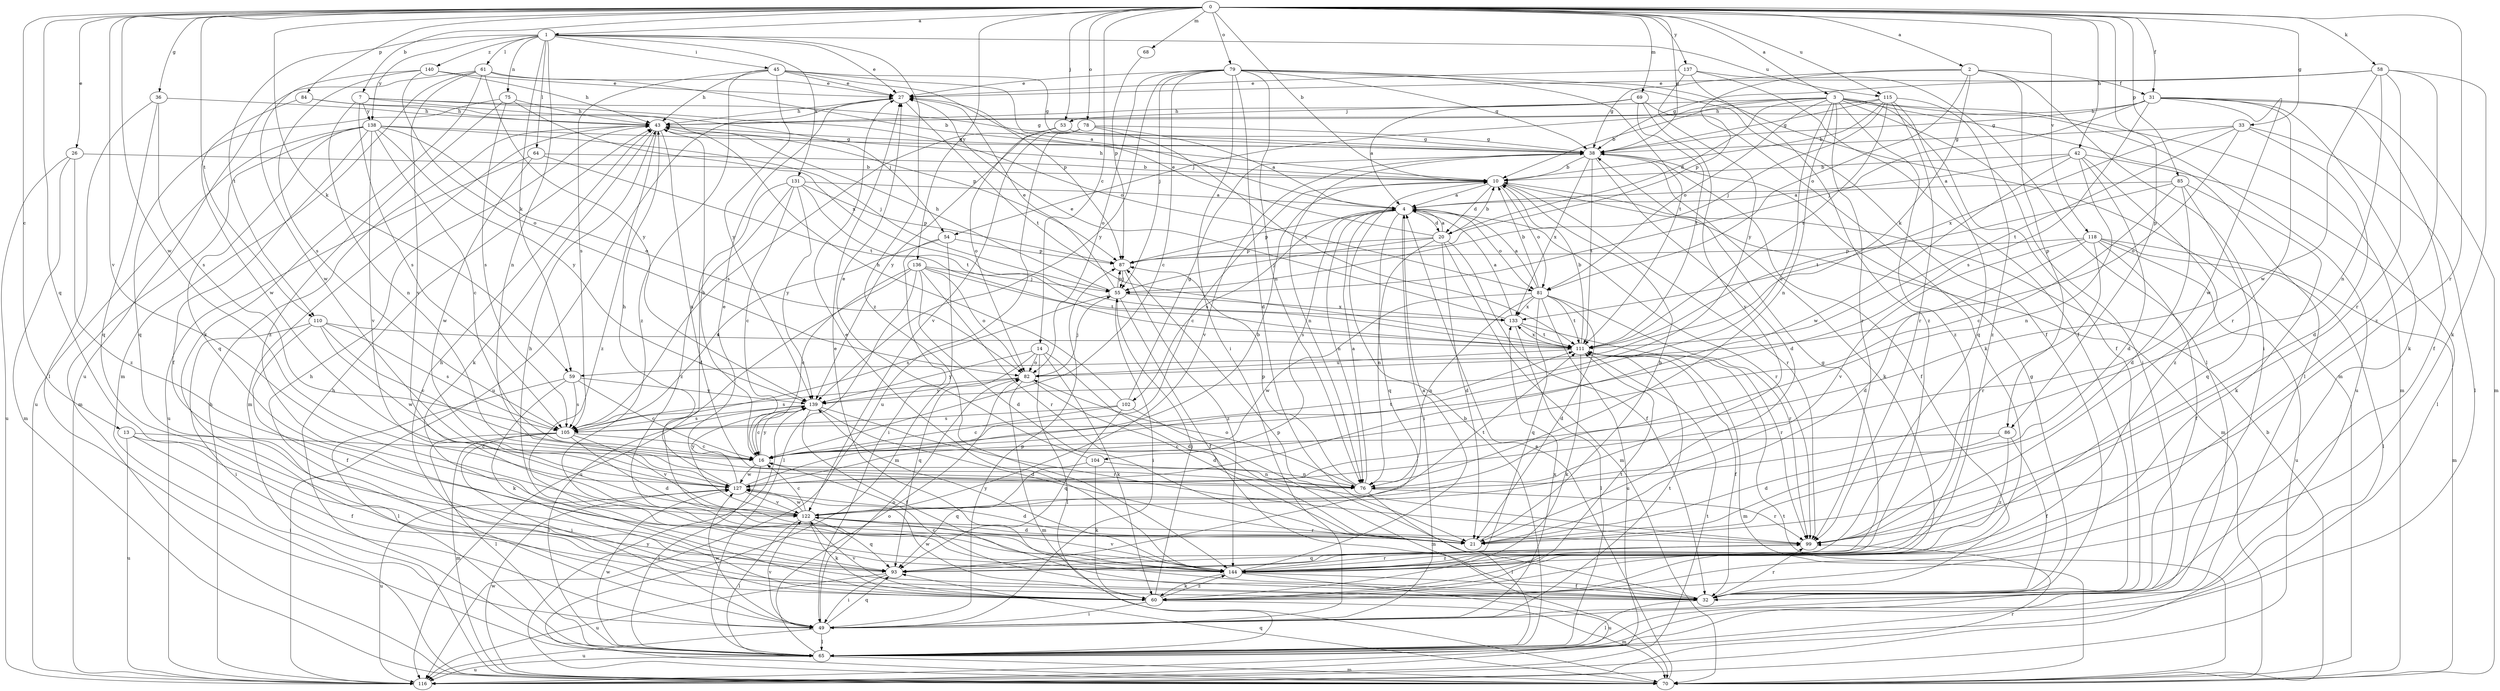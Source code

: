 strict digraph  {
0;
1;
2;
3;
4;
7;
10;
13;
14;
16;
20;
21;
26;
27;
31;
32;
33;
36;
38;
42;
43;
45;
49;
53;
54;
55;
58;
59;
60;
61;
64;
65;
68;
69;
70;
75;
76;
78;
79;
81;
82;
84;
85;
86;
87;
93;
99;
102;
104;
105;
110;
111;
115;
116;
118;
122;
127;
131;
133;
136;
137;
138;
139;
140;
144;
0 -> 1  [label=a];
0 -> 2  [label=a];
0 -> 3  [label=a];
0 -> 7  [label=b];
0 -> 10  [label=b];
0 -> 13  [label=c];
0 -> 14  [label=c];
0 -> 26  [label=e];
0 -> 31  [label=f];
0 -> 33  [label=g];
0 -> 36  [label=g];
0 -> 38  [label=g];
0 -> 42  [label=h];
0 -> 53  [label=j];
0 -> 58  [label=k];
0 -> 59  [label=k];
0 -> 68  [label=m];
0 -> 69  [label=m];
0 -> 78  [label=o];
0 -> 79  [label=o];
0 -> 84  [label=p];
0 -> 85  [label=p];
0 -> 86  [label=p];
0 -> 93  [label=q];
0 -> 99  [label=r];
0 -> 110  [label=t];
0 -> 115  [label=u];
0 -> 118  [label=v];
0 -> 122  [label=v];
0 -> 127  [label=w];
0 -> 136  [label=y];
0 -> 137  [label=y];
1 -> 27  [label=e];
1 -> 45  [label=i];
1 -> 59  [label=k];
1 -> 61  [label=l];
1 -> 64  [label=l];
1 -> 75  [label=n];
1 -> 76  [label=n];
1 -> 110  [label=t];
1 -> 115  [label=u];
1 -> 131  [label=x];
1 -> 138  [label=y];
1 -> 140  [label=z];
1 -> 144  [label=z];
2 -> 31  [label=f];
2 -> 38  [label=g];
2 -> 49  [label=i];
2 -> 59  [label=k];
2 -> 81  [label=o];
2 -> 86  [label=p];
2 -> 87  [label=p];
3 -> 10  [label=b];
3 -> 16  [label=c];
3 -> 20  [label=d];
3 -> 32  [label=f];
3 -> 49  [label=i];
3 -> 53  [label=j];
3 -> 54  [label=j];
3 -> 65  [label=l];
3 -> 70  [label=m];
3 -> 76  [label=n];
3 -> 81  [label=o];
3 -> 99  [label=r];
3 -> 116  [label=u];
3 -> 144  [label=z];
4 -> 20  [label=d];
4 -> 49  [label=i];
4 -> 76  [label=n];
4 -> 81  [label=o];
4 -> 87  [label=p];
4 -> 93  [label=q];
4 -> 99  [label=r];
4 -> 102  [label=s];
4 -> 104  [label=s];
7 -> 38  [label=g];
7 -> 54  [label=j];
7 -> 76  [label=n];
7 -> 81  [label=o];
7 -> 105  [label=s];
7 -> 138  [label=y];
10 -> 4  [label=a];
10 -> 16  [label=c];
10 -> 20  [label=d];
10 -> 43  [label=h];
10 -> 70  [label=m];
10 -> 81  [label=o];
10 -> 99  [label=r];
13 -> 16  [label=c];
13 -> 32  [label=f];
13 -> 49  [label=i];
13 -> 116  [label=u];
14 -> 21  [label=d];
14 -> 60  [label=k];
14 -> 65  [label=l];
14 -> 82  [label=o];
14 -> 93  [label=q];
14 -> 139  [label=y];
16 -> 43  [label=h];
16 -> 65  [label=l];
16 -> 76  [label=n];
16 -> 111  [label=t];
16 -> 127  [label=w];
16 -> 139  [label=y];
20 -> 4  [label=a];
20 -> 10  [label=b];
20 -> 21  [label=d];
20 -> 27  [label=e];
20 -> 32  [label=f];
20 -> 55  [label=j];
20 -> 70  [label=m];
20 -> 76  [label=n];
20 -> 87  [label=p];
21 -> 10  [label=b];
26 -> 10  [label=b];
26 -> 70  [label=m];
26 -> 116  [label=u];
26 -> 144  [label=z];
27 -> 43  [label=h];
27 -> 111  [label=t];
27 -> 116  [label=u];
31 -> 32  [label=f];
31 -> 38  [label=g];
31 -> 43  [label=h];
31 -> 55  [label=j];
31 -> 60  [label=k];
31 -> 70  [label=m];
31 -> 99  [label=r];
31 -> 105  [label=s];
31 -> 127  [label=w];
32 -> 16  [label=c];
32 -> 27  [label=e];
32 -> 38  [label=g];
32 -> 65  [label=l];
32 -> 87  [label=p];
32 -> 99  [label=r];
33 -> 21  [label=d];
33 -> 38  [label=g];
33 -> 65  [label=l];
33 -> 82  [label=o];
33 -> 111  [label=t];
33 -> 133  [label=x];
36 -> 43  [label=h];
36 -> 65  [label=l];
36 -> 93  [label=q];
36 -> 105  [label=s];
38 -> 10  [label=b];
38 -> 21  [label=d];
38 -> 32  [label=f];
38 -> 60  [label=k];
38 -> 76  [label=n];
38 -> 111  [label=t];
38 -> 122  [label=v];
38 -> 133  [label=x];
42 -> 4  [label=a];
42 -> 10  [label=b];
42 -> 21  [label=d];
42 -> 65  [label=l];
42 -> 76  [label=n];
42 -> 127  [label=w];
42 -> 144  [label=z];
43 -> 38  [label=g];
43 -> 60  [label=k];
43 -> 70  [label=m];
43 -> 76  [label=n];
43 -> 144  [label=z];
45 -> 4  [label=a];
45 -> 27  [label=e];
45 -> 38  [label=g];
45 -> 43  [label=h];
45 -> 87  [label=p];
45 -> 105  [label=s];
45 -> 139  [label=y];
45 -> 144  [label=z];
49 -> 43  [label=h];
49 -> 65  [label=l];
49 -> 82  [label=o];
49 -> 87  [label=p];
49 -> 93  [label=q];
49 -> 111  [label=t];
49 -> 116  [label=u];
49 -> 122  [label=v];
49 -> 127  [label=w];
49 -> 133  [label=x];
53 -> 38  [label=g];
53 -> 82  [label=o];
53 -> 105  [label=s];
54 -> 49  [label=i];
54 -> 70  [label=m];
54 -> 87  [label=p];
54 -> 105  [label=s];
55 -> 27  [label=e];
55 -> 32  [label=f];
55 -> 43  [label=h];
55 -> 49  [label=i];
55 -> 87  [label=p];
55 -> 105  [label=s];
55 -> 133  [label=x];
58 -> 27  [label=e];
58 -> 38  [label=g];
58 -> 60  [label=k];
58 -> 76  [label=n];
58 -> 99  [label=r];
58 -> 127  [label=w];
58 -> 144  [label=z];
59 -> 16  [label=c];
59 -> 60  [label=k];
59 -> 65  [label=l];
59 -> 105  [label=s];
59 -> 139  [label=y];
60 -> 43  [label=h];
60 -> 49  [label=i];
60 -> 55  [label=j];
60 -> 70  [label=m];
60 -> 111  [label=t];
60 -> 122  [label=v];
60 -> 127  [label=w];
60 -> 144  [label=z];
61 -> 10  [label=b];
61 -> 27  [label=e];
61 -> 60  [label=k];
61 -> 70  [label=m];
61 -> 116  [label=u];
61 -> 122  [label=v];
61 -> 139  [label=y];
64 -> 10  [label=b];
64 -> 111  [label=t];
64 -> 116  [label=u];
64 -> 127  [label=w];
65 -> 10  [label=b];
65 -> 43  [label=h];
65 -> 70  [label=m];
65 -> 82  [label=o];
65 -> 116  [label=u];
65 -> 127  [label=w];
68 -> 87  [label=p];
69 -> 4  [label=a];
69 -> 43  [label=h];
69 -> 60  [label=k];
69 -> 111  [label=t];
69 -> 122  [label=v];
70 -> 4  [label=a];
70 -> 10  [label=b];
70 -> 93  [label=q];
70 -> 111  [label=t];
70 -> 127  [label=w];
70 -> 139  [label=y];
75 -> 43  [label=h];
75 -> 93  [label=q];
75 -> 105  [label=s];
75 -> 133  [label=x];
75 -> 144  [label=z];
76 -> 4  [label=a];
76 -> 65  [label=l];
76 -> 82  [label=o];
76 -> 87  [label=p];
76 -> 99  [label=r];
78 -> 4  [label=a];
78 -> 38  [label=g];
78 -> 111  [label=t];
78 -> 116  [label=u];
78 -> 122  [label=v];
78 -> 139  [label=y];
79 -> 16  [label=c];
79 -> 21  [label=d];
79 -> 27  [label=e];
79 -> 32  [label=f];
79 -> 38  [label=g];
79 -> 49  [label=i];
79 -> 55  [label=j];
79 -> 70  [label=m];
79 -> 76  [label=n];
79 -> 82  [label=o];
79 -> 111  [label=t];
79 -> 139  [label=y];
81 -> 4  [label=a];
81 -> 10  [label=b];
81 -> 21  [label=d];
81 -> 76  [label=n];
81 -> 93  [label=q];
81 -> 99  [label=r];
81 -> 111  [label=t];
81 -> 116  [label=u];
81 -> 127  [label=w];
81 -> 133  [label=x];
82 -> 21  [label=d];
82 -> 55  [label=j];
82 -> 70  [label=m];
82 -> 105  [label=s];
82 -> 139  [label=y];
84 -> 43  [label=h];
84 -> 87  [label=p];
84 -> 127  [label=w];
85 -> 4  [label=a];
85 -> 16  [label=c];
85 -> 21  [label=d];
85 -> 60  [label=k];
85 -> 93  [label=q];
85 -> 111  [label=t];
86 -> 16  [label=c];
86 -> 21  [label=d];
86 -> 32  [label=f];
86 -> 144  [label=z];
87 -> 55  [label=j];
87 -> 144  [label=z];
93 -> 49  [label=i];
93 -> 116  [label=u];
99 -> 93  [label=q];
99 -> 144  [label=z];
102 -> 16  [label=c];
102 -> 38  [label=g];
102 -> 43  [label=h];
102 -> 70  [label=m];
102 -> 93  [label=q];
102 -> 105  [label=s];
104 -> 27  [label=e];
104 -> 60  [label=k];
104 -> 76  [label=n];
104 -> 93  [label=q];
105 -> 16  [label=c];
105 -> 21  [label=d];
105 -> 49  [label=i];
105 -> 65  [label=l];
105 -> 70  [label=m];
105 -> 122  [label=v];
110 -> 16  [label=c];
110 -> 32  [label=f];
110 -> 49  [label=i];
110 -> 105  [label=s];
110 -> 111  [label=t];
110 -> 127  [label=w];
111 -> 10  [label=b];
111 -> 32  [label=f];
111 -> 60  [label=k];
111 -> 70  [label=m];
111 -> 133  [label=x];
111 -> 82  [label=u];
115 -> 10  [label=b];
115 -> 38  [label=g];
115 -> 43  [label=h];
115 -> 55  [label=j];
115 -> 93  [label=q];
115 -> 99  [label=r];
115 -> 111  [label=t];
115 -> 144  [label=z];
116 -> 43  [label=h];
116 -> 99  [label=r];
116 -> 111  [label=t];
118 -> 21  [label=d];
118 -> 32  [label=f];
118 -> 65  [label=l];
118 -> 70  [label=m];
118 -> 87  [label=p];
118 -> 99  [label=r];
118 -> 116  [label=u];
118 -> 122  [label=v];
122 -> 16  [label=c];
122 -> 21  [label=d];
122 -> 27  [label=e];
122 -> 60  [label=k];
122 -> 65  [label=l];
122 -> 93  [label=q];
122 -> 99  [label=r];
122 -> 111  [label=t];
122 -> 127  [label=w];
127 -> 10  [label=b];
127 -> 21  [label=d];
127 -> 43  [label=h];
127 -> 116  [label=u];
127 -> 122  [label=v];
127 -> 139  [label=y];
131 -> 4  [label=a];
131 -> 16  [label=c];
131 -> 21  [label=d];
131 -> 87  [label=p];
131 -> 111  [label=t];
131 -> 139  [label=y];
131 -> 144  [label=z];
133 -> 4  [label=a];
133 -> 27  [label=e];
133 -> 65  [label=l];
133 -> 99  [label=r];
133 -> 111  [label=t];
136 -> 16  [label=c];
136 -> 21  [label=d];
136 -> 55  [label=j];
136 -> 65  [label=l];
136 -> 82  [label=o];
136 -> 99  [label=r];
136 -> 111  [label=t];
136 -> 116  [label=u];
137 -> 27  [label=e];
137 -> 32  [label=f];
137 -> 65  [label=l];
137 -> 139  [label=y];
137 -> 144  [label=z];
138 -> 16  [label=c];
138 -> 32  [label=f];
138 -> 38  [label=g];
138 -> 55  [label=j];
138 -> 70  [label=m];
138 -> 82  [label=o];
138 -> 93  [label=q];
138 -> 116  [label=u];
138 -> 122  [label=v];
138 -> 139  [label=y];
139 -> 16  [label=c];
139 -> 21  [label=d];
139 -> 32  [label=f];
139 -> 65  [label=l];
139 -> 99  [label=r];
139 -> 105  [label=s];
140 -> 27  [label=e];
140 -> 43  [label=h];
140 -> 82  [label=o];
140 -> 105  [label=s];
140 -> 127  [label=w];
144 -> 4  [label=a];
144 -> 27  [label=e];
144 -> 32  [label=f];
144 -> 38  [label=g];
144 -> 43  [label=h];
144 -> 60  [label=k];
144 -> 99  [label=r];
144 -> 116  [label=u];
144 -> 122  [label=v];
144 -> 139  [label=y];
}
